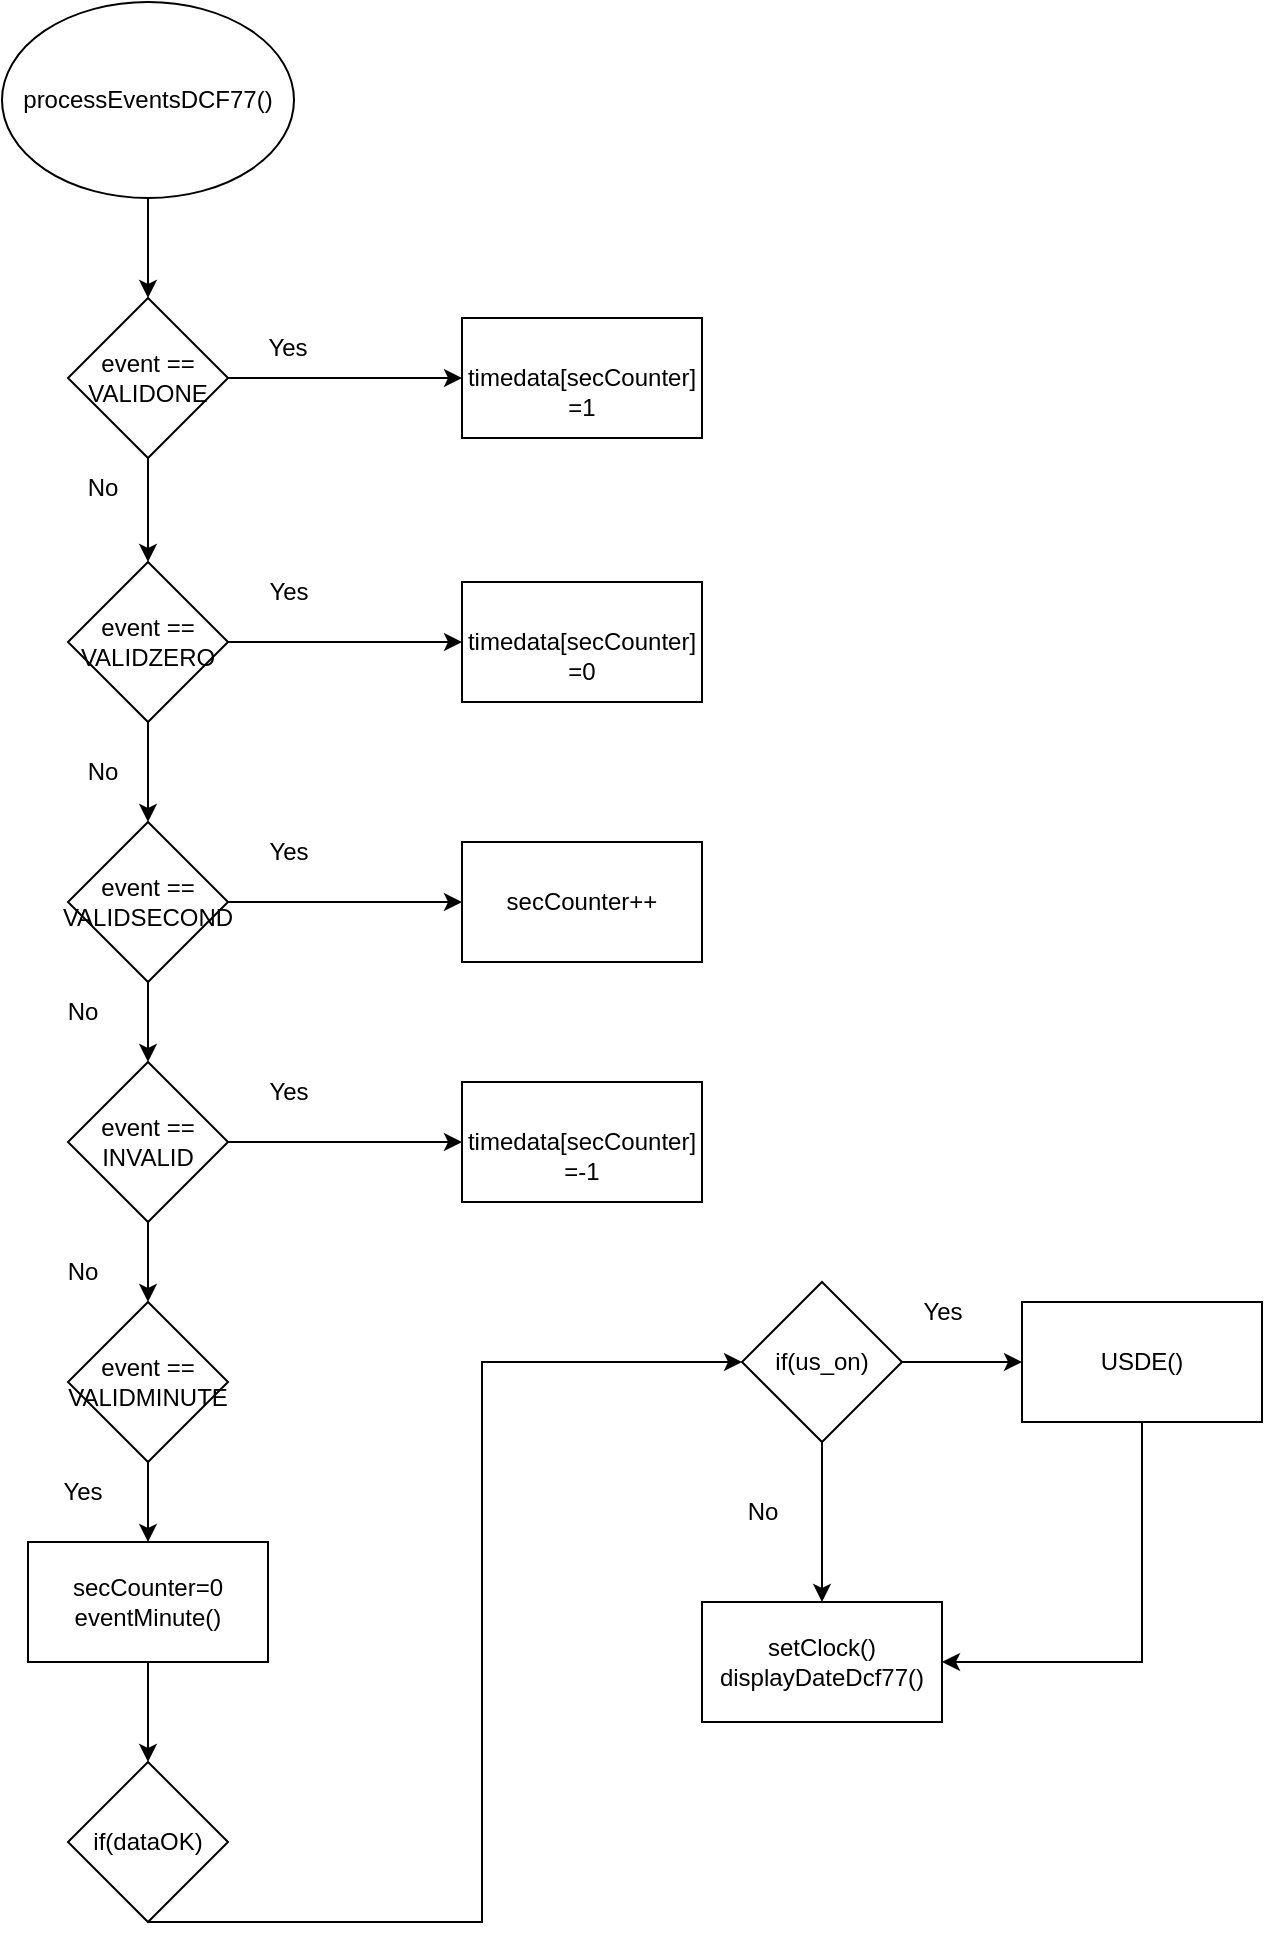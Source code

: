 <mxfile version="27.1.6">
  <diagram name="Seite-1" id="vKhFG0yD0sFM96mjJ53Z">
    <mxGraphModel dx="1375" dy="751" grid="1" gridSize="10" guides="1" tooltips="1" connect="1" arrows="1" fold="1" page="1" pageScale="1" pageWidth="827" pageHeight="1169" math="0" shadow="0">
      <root>
        <mxCell id="0" />
        <mxCell id="1" parent="0" />
        <mxCell id="20T_Re2GiVwvicuBMbkh-217" value="processEventsDCF77()" style="ellipse;whiteSpace=wrap;html=1;" parent="1" vertex="1">
          <mxGeometry x="80" y="80" width="146" height="98" as="geometry" />
        </mxCell>
        <mxCell id="uO46KduAQOvcjHIE9fjU-7" value="" style="edgeStyle=orthogonalEdgeStyle;rounded=0;orthogonalLoop=1;jettySize=auto;html=1;" edge="1" parent="1" source="20T_Re2GiVwvicuBMbkh-218" target="uO46KduAQOvcjHIE9fjU-6">
          <mxGeometry relative="1" as="geometry" />
        </mxCell>
        <mxCell id="20T_Re2GiVwvicuBMbkh-218" value="event == VALIDONE" style="rhombus;whiteSpace=wrap;html=1;" parent="1" vertex="1">
          <mxGeometry x="113" y="228" width="80" height="80" as="geometry" />
        </mxCell>
        <mxCell id="20T_Re2GiVwvicuBMbkh-220" value="" style="endArrow=classic;html=1;rounded=0;exitX=1;exitY=0.5;exitDx=0;exitDy=0;entryX=0;entryY=0.5;entryDx=0;entryDy=0;" parent="1" source="20T_Re2GiVwvicuBMbkh-218" target="uO46KduAQOvcjHIE9fjU-1" edge="1">
          <mxGeometry width="50" height="50" relative="1" as="geometry">
            <mxPoint x="636" y="308" as="sourcePoint" />
            <mxPoint x="310" y="270" as="targetPoint" />
            <Array as="points" />
          </mxGeometry>
        </mxCell>
        <mxCell id="20T_Re2GiVwvicuBMbkh-221" value="" style="endArrow=classic;html=1;rounded=0;" parent="1" target="20T_Re2GiVwvicuBMbkh-218" edge="1">
          <mxGeometry width="50" height="50" relative="1" as="geometry">
            <mxPoint x="153" y="178" as="sourcePoint" />
            <mxPoint x="686" y="258" as="targetPoint" />
          </mxGeometry>
        </mxCell>
        <mxCell id="20T_Re2GiVwvicuBMbkh-258" value="Yes" style="text;html=1;align=center;verticalAlign=middle;whiteSpace=wrap;rounded=0;" parent="1" vertex="1">
          <mxGeometry x="193" y="238" width="60" height="30" as="geometry" />
        </mxCell>
        <mxCell id="uO46KduAQOvcjHIE9fjU-1" value="&lt;br&gt;&lt;div&gt;timedata[secCounter] =1&lt;/div&gt;" style="rounded=0;whiteSpace=wrap;html=1;" vertex="1" parent="1">
          <mxGeometry x="310" y="238" width="120" height="60" as="geometry" />
        </mxCell>
        <mxCell id="uO46KduAQOvcjHIE9fjU-25" value="" style="edgeStyle=orthogonalEdgeStyle;rounded=0;orthogonalLoop=1;jettySize=auto;html=1;" edge="1" parent="1" source="uO46KduAQOvcjHIE9fjU-3" target="uO46KduAQOvcjHIE9fjU-24">
          <mxGeometry relative="1" as="geometry" />
        </mxCell>
        <mxCell id="uO46KduAQOvcjHIE9fjU-3" value="event == VALIDMINUTE" style="rhombus;whiteSpace=wrap;html=1;" vertex="1" parent="1">
          <mxGeometry x="113" y="730" width="80" height="80" as="geometry" />
        </mxCell>
        <mxCell id="uO46KduAQOvcjHIE9fjU-19" value="" style="edgeStyle=orthogonalEdgeStyle;rounded=0;orthogonalLoop=1;jettySize=auto;html=1;" edge="1" parent="1" source="uO46KduAQOvcjHIE9fjU-4" target="uO46KduAQOvcjHIE9fjU-18">
          <mxGeometry relative="1" as="geometry" />
        </mxCell>
        <mxCell id="uO46KduAQOvcjHIE9fjU-20" value="" style="edgeStyle=orthogonalEdgeStyle;rounded=0;orthogonalLoop=1;jettySize=auto;html=1;" edge="1" parent="1" source="uO46KduAQOvcjHIE9fjU-4" target="uO46KduAQOvcjHIE9fjU-3">
          <mxGeometry relative="1" as="geometry" />
        </mxCell>
        <mxCell id="uO46KduAQOvcjHIE9fjU-4" value="event == INVALID" style="rhombus;whiteSpace=wrap;html=1;" vertex="1" parent="1">
          <mxGeometry x="113" y="610" width="80" height="80" as="geometry" />
        </mxCell>
        <mxCell id="uO46KduAQOvcjHIE9fjU-13" value="" style="edgeStyle=orthogonalEdgeStyle;rounded=0;orthogonalLoop=1;jettySize=auto;html=1;" edge="1" parent="1" source="uO46KduAQOvcjHIE9fjU-5" target="uO46KduAQOvcjHIE9fjU-11">
          <mxGeometry relative="1" as="geometry" />
        </mxCell>
        <mxCell id="uO46KduAQOvcjHIE9fjU-17" value="" style="edgeStyle=orthogonalEdgeStyle;rounded=0;orthogonalLoop=1;jettySize=auto;html=1;" edge="1" parent="1" source="uO46KduAQOvcjHIE9fjU-5" target="uO46KduAQOvcjHIE9fjU-4">
          <mxGeometry relative="1" as="geometry" />
        </mxCell>
        <mxCell id="uO46KduAQOvcjHIE9fjU-5" value="event == VALIDSECOND" style="rhombus;whiteSpace=wrap;html=1;" vertex="1" parent="1">
          <mxGeometry x="113" y="490" width="80" height="80" as="geometry" />
        </mxCell>
        <mxCell id="uO46KduAQOvcjHIE9fjU-9" value="" style="edgeStyle=orthogonalEdgeStyle;rounded=0;orthogonalLoop=1;jettySize=auto;html=1;" edge="1" parent="1" source="uO46KduAQOvcjHIE9fjU-6" target="uO46KduAQOvcjHIE9fjU-8">
          <mxGeometry relative="1" as="geometry" />
        </mxCell>
        <mxCell id="uO46KduAQOvcjHIE9fjU-12" value="" style="edgeStyle=orthogonalEdgeStyle;rounded=0;orthogonalLoop=1;jettySize=auto;html=1;" edge="1" parent="1" source="uO46KduAQOvcjHIE9fjU-6" target="uO46KduAQOvcjHIE9fjU-5">
          <mxGeometry relative="1" as="geometry" />
        </mxCell>
        <mxCell id="uO46KduAQOvcjHIE9fjU-6" value="event == VALIDZERO" style="rhombus;whiteSpace=wrap;html=1;" vertex="1" parent="1">
          <mxGeometry x="113" y="360" width="80" height="80" as="geometry" />
        </mxCell>
        <mxCell id="uO46KduAQOvcjHIE9fjU-8" value="&lt;br&gt;&lt;div&gt;timedata[secCounter] =0&lt;/div&gt;" style="rounded=0;whiteSpace=wrap;html=1;" vertex="1" parent="1">
          <mxGeometry x="310" y="370" width="120" height="60" as="geometry" />
        </mxCell>
        <mxCell id="uO46KduAQOvcjHIE9fjU-10" value="Yes" style="text;html=1;align=center;verticalAlign=middle;resizable=0;points=[];autosize=1;strokeColor=none;fillColor=none;" vertex="1" parent="1">
          <mxGeometry x="203" y="360" width="40" height="30" as="geometry" />
        </mxCell>
        <mxCell id="uO46KduAQOvcjHIE9fjU-11" value="&lt;div&gt;secCounter++&lt;/div&gt;" style="rounded=0;whiteSpace=wrap;html=1;" vertex="1" parent="1">
          <mxGeometry x="310" y="500" width="120" height="60" as="geometry" />
        </mxCell>
        <mxCell id="uO46KduAQOvcjHIE9fjU-14" value="Yes" style="text;html=1;align=center;verticalAlign=middle;resizable=0;points=[];autosize=1;strokeColor=none;fillColor=none;" vertex="1" parent="1">
          <mxGeometry x="203" y="490" width="40" height="30" as="geometry" />
        </mxCell>
        <mxCell id="uO46KduAQOvcjHIE9fjU-15" value="No" style="text;html=1;align=center;verticalAlign=middle;resizable=0;points=[];autosize=1;strokeColor=none;fillColor=none;" vertex="1" parent="1">
          <mxGeometry x="110" y="308" width="40" height="30" as="geometry" />
        </mxCell>
        <mxCell id="uO46KduAQOvcjHIE9fjU-16" value="No" style="text;html=1;align=center;verticalAlign=middle;resizable=0;points=[];autosize=1;strokeColor=none;fillColor=none;" vertex="1" parent="1">
          <mxGeometry x="110" y="450" width="40" height="30" as="geometry" />
        </mxCell>
        <mxCell id="uO46KduAQOvcjHIE9fjU-18" value="&lt;br&gt;&lt;div&gt;timedata[secCounter] =-1&lt;/div&gt;" style="rounded=0;whiteSpace=wrap;html=1;" vertex="1" parent="1">
          <mxGeometry x="310" y="620" width="120" height="60" as="geometry" />
        </mxCell>
        <mxCell id="uO46KduAQOvcjHIE9fjU-21" value="No" style="text;html=1;align=center;verticalAlign=middle;resizable=0;points=[];autosize=1;strokeColor=none;fillColor=none;" vertex="1" parent="1">
          <mxGeometry x="100" y="570" width="40" height="30" as="geometry" />
        </mxCell>
        <mxCell id="uO46KduAQOvcjHIE9fjU-22" value="No" style="text;html=1;align=center;verticalAlign=middle;resizable=0;points=[];autosize=1;strokeColor=none;fillColor=none;" vertex="1" parent="1">
          <mxGeometry x="100" y="700" width="40" height="30" as="geometry" />
        </mxCell>
        <mxCell id="uO46KduAQOvcjHIE9fjU-23" value="Yes" style="text;html=1;align=center;verticalAlign=middle;resizable=0;points=[];autosize=1;strokeColor=none;fillColor=none;" vertex="1" parent="1">
          <mxGeometry x="203" y="610" width="40" height="30" as="geometry" />
        </mxCell>
        <mxCell id="uO46KduAQOvcjHIE9fjU-28" value="" style="edgeStyle=orthogonalEdgeStyle;rounded=0;orthogonalLoop=1;jettySize=auto;html=1;" edge="1" parent="1" source="uO46KduAQOvcjHIE9fjU-24" target="uO46KduAQOvcjHIE9fjU-27">
          <mxGeometry relative="1" as="geometry" />
        </mxCell>
        <mxCell id="uO46KduAQOvcjHIE9fjU-24" value="secCounter=0&lt;br&gt;eventMinute()" style="rounded=0;whiteSpace=wrap;html=1;" vertex="1" parent="1">
          <mxGeometry x="93" y="850" width="120" height="60" as="geometry" />
        </mxCell>
        <mxCell id="uO46KduAQOvcjHIE9fjU-26" value="Yes" style="text;html=1;align=center;verticalAlign=middle;resizable=0;points=[];autosize=1;strokeColor=none;fillColor=none;" vertex="1" parent="1">
          <mxGeometry x="100" y="810" width="40" height="30" as="geometry" />
        </mxCell>
        <mxCell id="uO46KduAQOvcjHIE9fjU-27" value="if(dataOK)" style="rhombus;whiteSpace=wrap;html=1;" vertex="1" parent="1">
          <mxGeometry x="113" y="960" width="80" height="80" as="geometry" />
        </mxCell>
        <mxCell id="uO46KduAQOvcjHIE9fjU-33" value="" style="edgeStyle=orthogonalEdgeStyle;rounded=0;orthogonalLoop=1;jettySize=auto;html=1;" edge="1" parent="1" source="uO46KduAQOvcjHIE9fjU-30" target="uO46KduAQOvcjHIE9fjU-32">
          <mxGeometry relative="1" as="geometry" />
        </mxCell>
        <mxCell id="uO46KduAQOvcjHIE9fjU-36" value="" style="edgeStyle=orthogonalEdgeStyle;rounded=0;orthogonalLoop=1;jettySize=auto;html=1;" edge="1" parent="1" source="uO46KduAQOvcjHIE9fjU-30" target="uO46KduAQOvcjHIE9fjU-35">
          <mxGeometry relative="1" as="geometry" />
        </mxCell>
        <mxCell id="uO46KduAQOvcjHIE9fjU-30" value="if(us_on)" style="rhombus;whiteSpace=wrap;html=1;" vertex="1" parent="1">
          <mxGeometry x="450" y="720" width="80" height="80" as="geometry" />
        </mxCell>
        <mxCell id="uO46KduAQOvcjHIE9fjU-31" value="" style="endArrow=classic;html=1;rounded=0;exitX=0.5;exitY=1;exitDx=0;exitDy=0;entryX=0;entryY=0.5;entryDx=0;entryDy=0;" edge="1" parent="1" source="uO46KduAQOvcjHIE9fjU-27" target="uO46KduAQOvcjHIE9fjU-30">
          <mxGeometry width="50" height="50" relative="1" as="geometry">
            <mxPoint x="150" y="1090" as="sourcePoint" />
            <mxPoint x="200" y="1040" as="targetPoint" />
            <Array as="points">
              <mxPoint x="320" y="1040" />
              <mxPoint x="320" y="760" />
            </Array>
          </mxGeometry>
        </mxCell>
        <mxCell id="uO46KduAQOvcjHIE9fjU-32" value="USDE()" style="rounded=0;whiteSpace=wrap;html=1;" vertex="1" parent="1">
          <mxGeometry x="590" y="730" width="120" height="60" as="geometry" />
        </mxCell>
        <mxCell id="uO46KduAQOvcjHIE9fjU-34" value="Yes" style="text;html=1;align=center;verticalAlign=middle;resizable=0;points=[];autosize=1;strokeColor=none;fillColor=none;" vertex="1" parent="1">
          <mxGeometry x="530" y="720" width="40" height="30" as="geometry" />
        </mxCell>
        <mxCell id="uO46KduAQOvcjHIE9fjU-35" value="&lt;div&gt;setClock()&lt;/div&gt;&lt;div&gt;displayDateDcf77()&lt;/div&gt;" style="rounded=0;whiteSpace=wrap;html=1;" vertex="1" parent="1">
          <mxGeometry x="430" y="880" width="120" height="60" as="geometry" />
        </mxCell>
        <mxCell id="uO46KduAQOvcjHIE9fjU-37" value="No" style="text;html=1;align=center;verticalAlign=middle;resizable=0;points=[];autosize=1;strokeColor=none;fillColor=none;" vertex="1" parent="1">
          <mxGeometry x="440" y="820" width="40" height="30" as="geometry" />
        </mxCell>
        <mxCell id="uO46KduAQOvcjHIE9fjU-38" value="" style="endArrow=classic;html=1;rounded=0;entryX=1;entryY=0.5;entryDx=0;entryDy=0;" edge="1" parent="1" source="uO46KduAQOvcjHIE9fjU-32" target="uO46KduAQOvcjHIE9fjU-35">
          <mxGeometry width="50" height="50" relative="1" as="geometry">
            <mxPoint x="650" y="840" as="sourcePoint" />
            <mxPoint x="660" y="950" as="targetPoint" />
            <Array as="points">
              <mxPoint x="650" y="910" />
            </Array>
          </mxGeometry>
        </mxCell>
      </root>
    </mxGraphModel>
  </diagram>
</mxfile>
